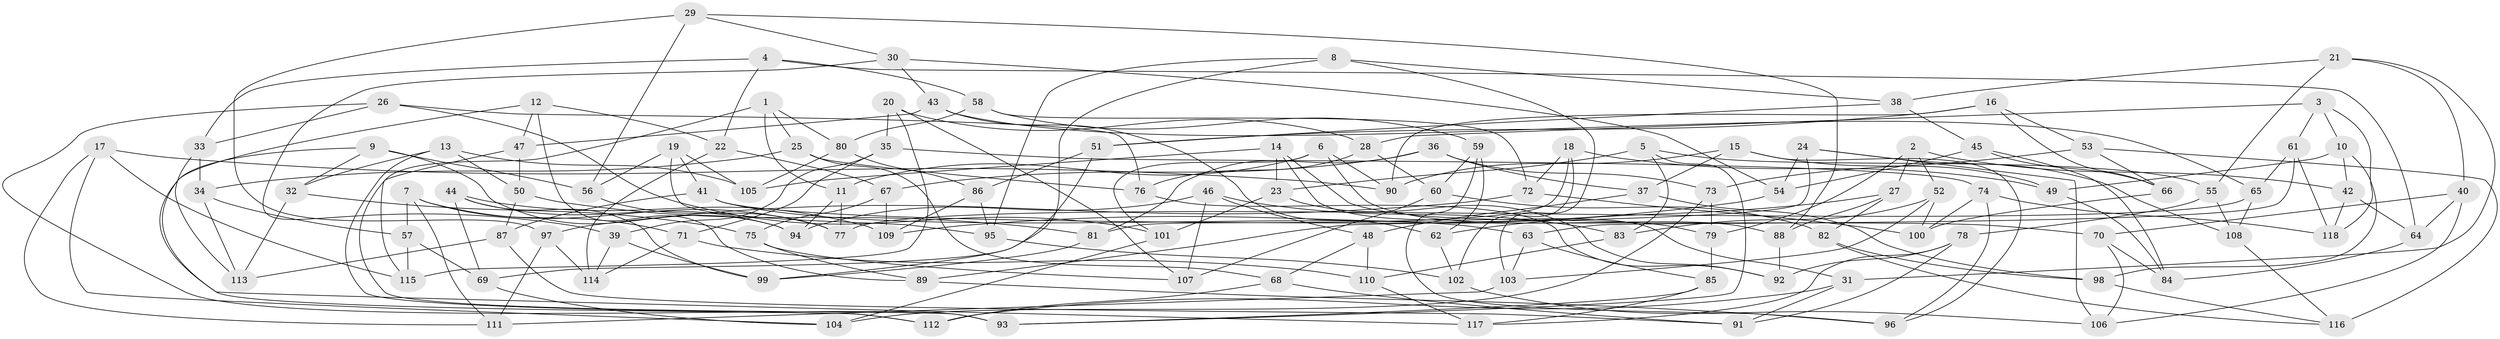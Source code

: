 // coarse degree distribution, {7: 0.10810810810810811, 9: 0.1891891891891892, 8: 0.16216216216216217, 6: 0.08108108108108109, 11: 0.05405405405405406, 4: 0.1891891891891892, 5: 0.13513513513513514, 10: 0.08108108108108109}
// Generated by graph-tools (version 1.1) at 2025/53/03/04/25 22:53:38]
// undirected, 118 vertices, 236 edges
graph export_dot {
  node [color=gray90,style=filled];
  1;
  2;
  3;
  4;
  5;
  6;
  7;
  8;
  9;
  10;
  11;
  12;
  13;
  14;
  15;
  16;
  17;
  18;
  19;
  20;
  21;
  22;
  23;
  24;
  25;
  26;
  27;
  28;
  29;
  30;
  31;
  32;
  33;
  34;
  35;
  36;
  37;
  38;
  39;
  40;
  41;
  42;
  43;
  44;
  45;
  46;
  47;
  48;
  49;
  50;
  51;
  52;
  53;
  54;
  55;
  56;
  57;
  58;
  59;
  60;
  61;
  62;
  63;
  64;
  65;
  66;
  67;
  68;
  69;
  70;
  71;
  72;
  73;
  74;
  75;
  76;
  77;
  78;
  79;
  80;
  81;
  82;
  83;
  84;
  85;
  86;
  87;
  88;
  89;
  90;
  91;
  92;
  93;
  94;
  95;
  96;
  97;
  98;
  99;
  100;
  101;
  102;
  103;
  104;
  105;
  106;
  107;
  108;
  109;
  110;
  111;
  112;
  113;
  114;
  115;
  116;
  117;
  118;
  1 -- 25;
  1 -- 80;
  1 -- 93;
  1 -- 11;
  2 -- 79;
  2 -- 42;
  2 -- 52;
  2 -- 27;
  3 -- 10;
  3 -- 61;
  3 -- 28;
  3 -- 118;
  4 -- 58;
  4 -- 33;
  4 -- 64;
  4 -- 22;
  5 -- 83;
  5 -- 93;
  5 -- 23;
  5 -- 55;
  6 -- 90;
  6 -- 88;
  6 -- 11;
  6 -- 101;
  7 -- 77;
  7 -- 57;
  7 -- 111;
  7 -- 71;
  8 -- 95;
  8 -- 103;
  8 -- 38;
  8 -- 99;
  9 -- 56;
  9 -- 32;
  9 -- 117;
  9 -- 94;
  10 -- 49;
  10 -- 98;
  10 -- 42;
  11 -- 77;
  11 -- 94;
  12 -- 47;
  12 -- 112;
  12 -- 89;
  12 -- 22;
  13 -- 112;
  13 -- 50;
  13 -- 105;
  13 -- 32;
  14 -- 105;
  14 -- 79;
  14 -- 31;
  14 -- 23;
  15 -- 37;
  15 -- 96;
  15 -- 90;
  15 -- 49;
  16 -- 66;
  16 -- 90;
  16 -- 53;
  16 -- 51;
  17 -- 104;
  17 -- 111;
  17 -- 90;
  17 -- 115;
  18 -- 102;
  18 -- 72;
  18 -- 49;
  18 -- 81;
  19 -- 41;
  19 -- 95;
  19 -- 56;
  19 -- 105;
  20 -- 115;
  20 -- 28;
  20 -- 35;
  20 -- 107;
  21 -- 31;
  21 -- 38;
  21 -- 55;
  21 -- 40;
  22 -- 67;
  22 -- 114;
  23 -- 92;
  23 -- 101;
  24 -- 54;
  24 -- 89;
  24 -- 106;
  24 -- 108;
  25 -- 68;
  25 -- 76;
  25 -- 34;
  26 -- 101;
  26 -- 33;
  26 -- 76;
  26 -- 93;
  27 -- 62;
  27 -- 82;
  27 -- 88;
  28 -- 76;
  28 -- 60;
  29 -- 30;
  29 -- 97;
  29 -- 88;
  29 -- 56;
  30 -- 43;
  30 -- 54;
  30 -- 39;
  31 -- 91;
  31 -- 112;
  32 -- 113;
  32 -- 75;
  33 -- 34;
  33 -- 113;
  34 -- 113;
  34 -- 57;
  35 -- 71;
  35 -- 39;
  35 -- 74;
  36 -- 73;
  36 -- 67;
  36 -- 37;
  36 -- 81;
  37 -- 98;
  37 -- 48;
  38 -- 45;
  38 -- 51;
  39 -- 114;
  39 -- 99;
  40 -- 106;
  40 -- 70;
  40 -- 64;
  41 -- 63;
  41 -- 87;
  41 -- 70;
  42 -- 118;
  42 -- 64;
  43 -- 62;
  43 -- 65;
  43 -- 47;
  44 -- 69;
  44 -- 99;
  44 -- 109;
  44 -- 94;
  45 -- 84;
  45 -- 66;
  45 -- 54;
  46 -- 107;
  46 -- 83;
  46 -- 94;
  46 -- 48;
  47 -- 50;
  47 -- 115;
  48 -- 68;
  48 -- 110;
  49 -- 84;
  50 -- 81;
  50 -- 87;
  51 -- 69;
  51 -- 86;
  52 -- 100;
  52 -- 103;
  52 -- 83;
  53 -- 66;
  53 -- 73;
  53 -- 116;
  54 -- 109;
  55 -- 108;
  55 -- 78;
  56 -- 77;
  57 -- 69;
  57 -- 115;
  58 -- 59;
  58 -- 80;
  58 -- 72;
  59 -- 62;
  59 -- 60;
  59 -- 96;
  60 -- 82;
  60 -- 107;
  61 -- 118;
  61 -- 65;
  61 -- 63;
  62 -- 102;
  63 -- 103;
  63 -- 85;
  64 -- 84;
  65 -- 108;
  65 -- 77;
  66 -- 100;
  67 -- 109;
  67 -- 75;
  68 -- 91;
  68 -- 112;
  69 -- 104;
  70 -- 106;
  70 -- 84;
  71 -- 114;
  71 -- 110;
  72 -- 97;
  72 -- 100;
  73 -- 79;
  73 -- 104;
  74 -- 96;
  74 -- 100;
  74 -- 118;
  75 -- 89;
  75 -- 107;
  76 -- 92;
  78 -- 91;
  78 -- 117;
  78 -- 92;
  79 -- 85;
  80 -- 105;
  80 -- 86;
  81 -- 99;
  82 -- 98;
  82 -- 116;
  83 -- 110;
  85 -- 93;
  85 -- 117;
  86 -- 109;
  86 -- 95;
  87 -- 91;
  87 -- 113;
  88 -- 92;
  89 -- 96;
  95 -- 102;
  97 -- 111;
  97 -- 114;
  98 -- 116;
  101 -- 104;
  102 -- 106;
  103 -- 111;
  108 -- 116;
  110 -- 117;
}
